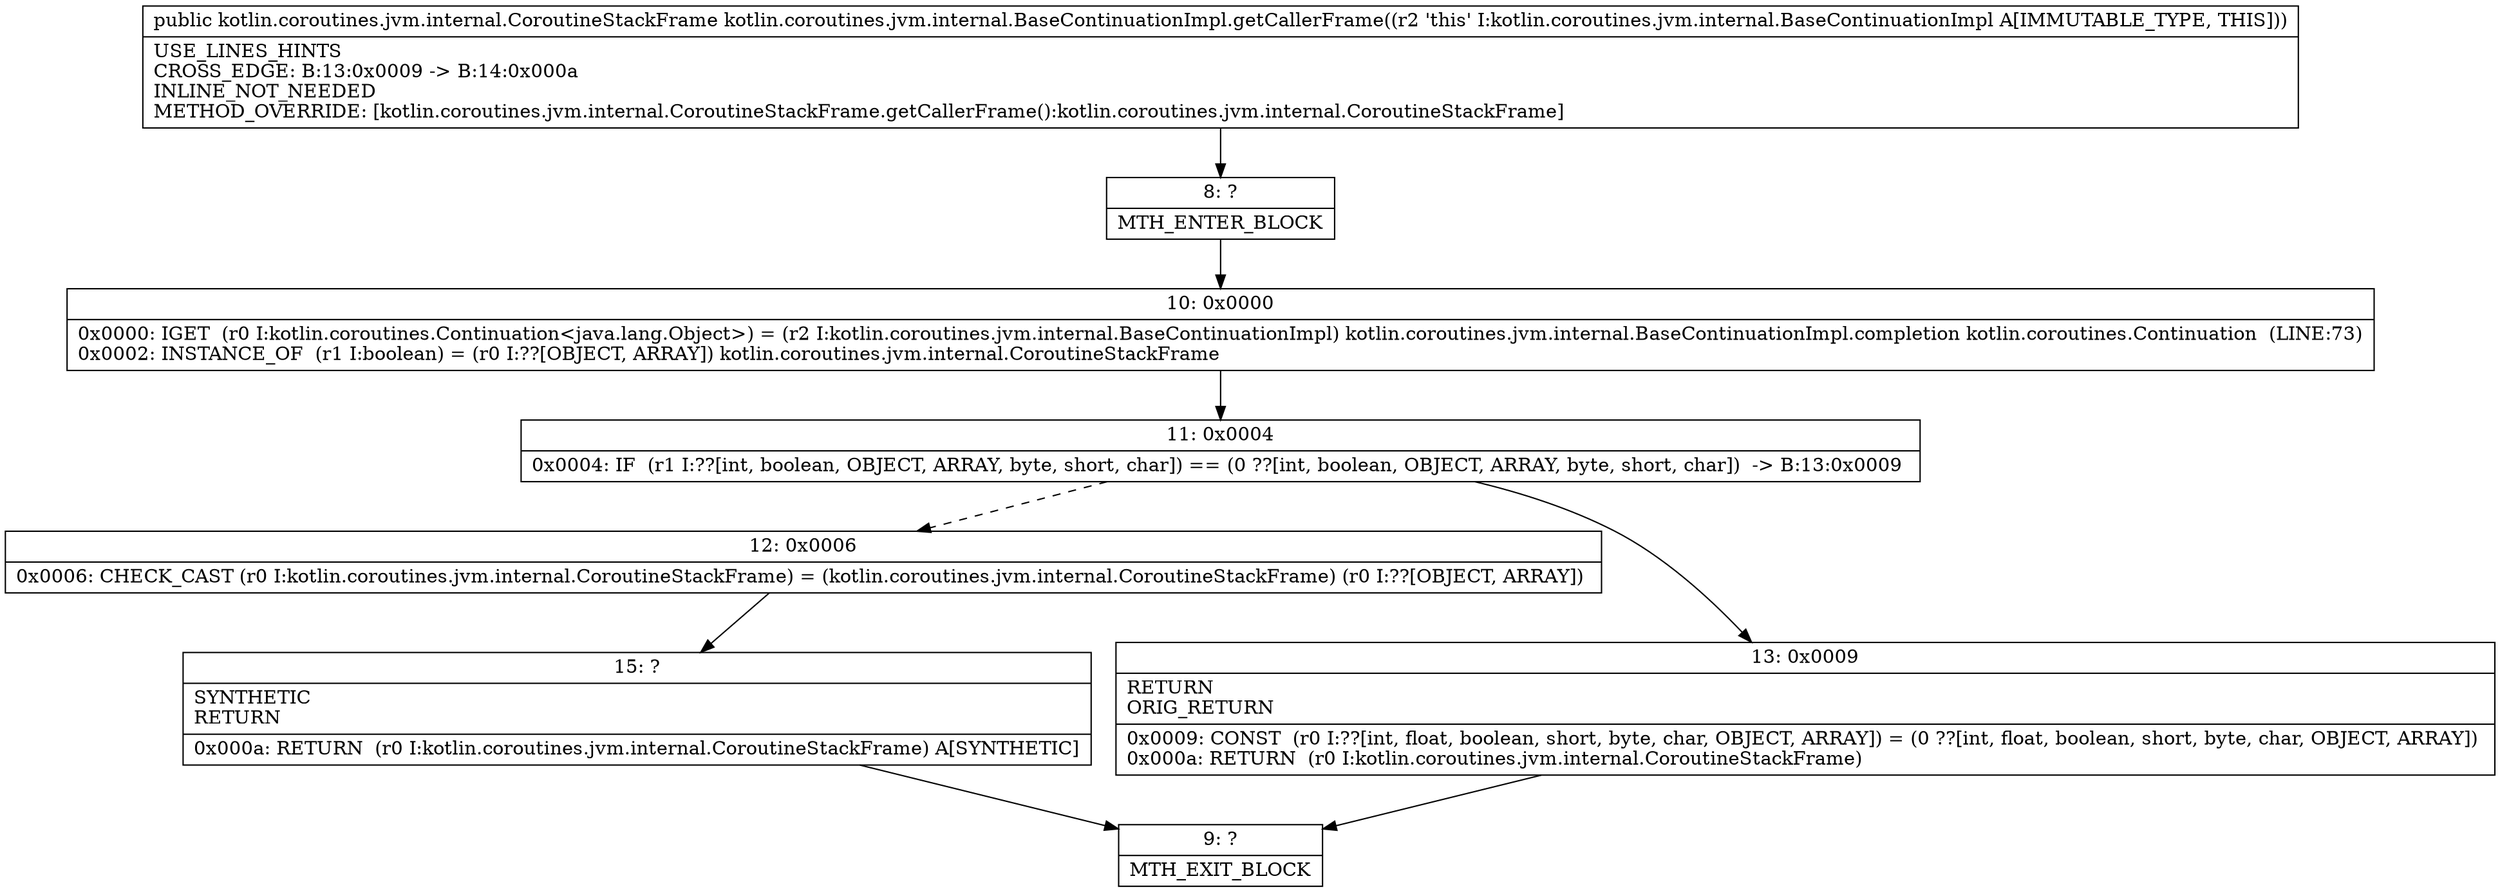 digraph "CFG forkotlin.coroutines.jvm.internal.BaseContinuationImpl.getCallerFrame()Lkotlin\/coroutines\/jvm\/internal\/CoroutineStackFrame;" {
Node_8 [shape=record,label="{8\:\ ?|MTH_ENTER_BLOCK\l}"];
Node_10 [shape=record,label="{10\:\ 0x0000|0x0000: IGET  (r0 I:kotlin.coroutines.Continuation\<java.lang.Object\>) = (r2 I:kotlin.coroutines.jvm.internal.BaseContinuationImpl) kotlin.coroutines.jvm.internal.BaseContinuationImpl.completion kotlin.coroutines.Continuation  (LINE:73)\l0x0002: INSTANCE_OF  (r1 I:boolean) = (r0 I:??[OBJECT, ARRAY]) kotlin.coroutines.jvm.internal.CoroutineStackFrame \l}"];
Node_11 [shape=record,label="{11\:\ 0x0004|0x0004: IF  (r1 I:??[int, boolean, OBJECT, ARRAY, byte, short, char]) == (0 ??[int, boolean, OBJECT, ARRAY, byte, short, char])  \-\> B:13:0x0009 \l}"];
Node_12 [shape=record,label="{12\:\ 0x0006|0x0006: CHECK_CAST (r0 I:kotlin.coroutines.jvm.internal.CoroutineStackFrame) = (kotlin.coroutines.jvm.internal.CoroutineStackFrame) (r0 I:??[OBJECT, ARRAY]) \l}"];
Node_15 [shape=record,label="{15\:\ ?|SYNTHETIC\lRETURN\l|0x000a: RETURN  (r0 I:kotlin.coroutines.jvm.internal.CoroutineStackFrame) A[SYNTHETIC]\l}"];
Node_9 [shape=record,label="{9\:\ ?|MTH_EXIT_BLOCK\l}"];
Node_13 [shape=record,label="{13\:\ 0x0009|RETURN\lORIG_RETURN\l|0x0009: CONST  (r0 I:??[int, float, boolean, short, byte, char, OBJECT, ARRAY]) = (0 ??[int, float, boolean, short, byte, char, OBJECT, ARRAY]) \l0x000a: RETURN  (r0 I:kotlin.coroutines.jvm.internal.CoroutineStackFrame) \l}"];
MethodNode[shape=record,label="{public kotlin.coroutines.jvm.internal.CoroutineStackFrame kotlin.coroutines.jvm.internal.BaseContinuationImpl.getCallerFrame((r2 'this' I:kotlin.coroutines.jvm.internal.BaseContinuationImpl A[IMMUTABLE_TYPE, THIS]))  | USE_LINES_HINTS\lCROSS_EDGE: B:13:0x0009 \-\> B:14:0x000a\lINLINE_NOT_NEEDED\lMETHOD_OVERRIDE: [kotlin.coroutines.jvm.internal.CoroutineStackFrame.getCallerFrame():kotlin.coroutines.jvm.internal.CoroutineStackFrame]\l}"];
MethodNode -> Node_8;Node_8 -> Node_10;
Node_10 -> Node_11;
Node_11 -> Node_12[style=dashed];
Node_11 -> Node_13;
Node_12 -> Node_15;
Node_15 -> Node_9;
Node_13 -> Node_9;
}

